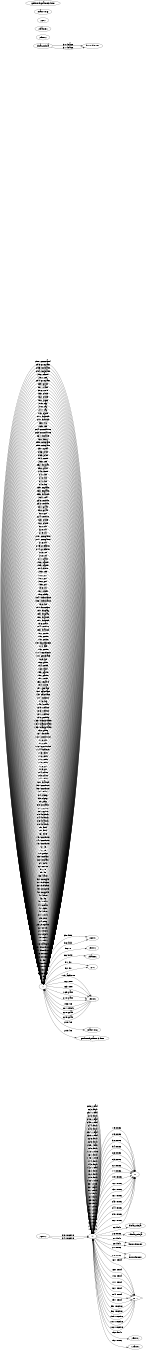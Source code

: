 digraph "DATA_EXEC/Dofloo-SyscallParty.dot" {
rankdir="LR"
size="9"
fixedsize="false"
splines="true"
nodesep=0.3
ranksep=0
fontsize=10
overlap="scalexy"
engine= "neato"
	"'*'" [node_type=file shape=ellipse]
	"'*'" [node_type=file shape=ellipse]
	"*" -> "*" [label="1: be"]
	"'*'" [node_type=file shape=ellipse]
	"'*'" [node_type=file shape=ellipse]
	"*" -> "*" [label="2: be"]
	"'*'" [node_type=file shape=ellipse]
	"'*'" [node_type=file shape=ellipse]
	"*" -> "*" [label="3: spread"]
	"'*'" [node_type=file shape=ellipse]
	"'*'" [node_type=file shape=ellipse]
	"*" -> "*" [label="4: force"]
	"'*'" [node_type=file shape=ellipse]
	"'*'" [node_type=file shape=ellipse]
	"*" -> "*" [label="7: distribute"]
	"'*'" [node_type=file shape=ellipse]
	"'*'" [node_type=file shape=ellipse]
	"*" -> "*" [label="8: distribute"]
	"'*'" [node_type=file shape=ellipse]
	"'*'" [node_type=file shape=ellipse]
	"*" -> "*" [label="9: be"]
	"'*'" [node_type=file shape=ellipse]
	"'*'" [node_type=file shape=ellipse]
	"*" -> "*" [label="12: extend"]
	"'*'" [node_type=file shape=ellipse]
	"'*'" [node_type=file shape=ellipse]
	"*" -> "*" [label="13: extend"]
	"'*'" [node_type=file shape=ellipse]
	"'*'" [node_type=file shape=ellipse]
	"*" -> "*" [label="14: distribute"]
	"'*'" [node_type=file shape=ellipse]
	"'*'" [node_type=file shape=ellipse]
	"*" -> "*" [label="15: distribute"]
	"'*'" [node_type=file shape=ellipse]
	"'*'" [node_type=file shape=ellipse]
	"*" -> "*" [label="16: change"]
	"'*'" [node_type=file shape=ellipse]
	"'*'" [node_type=file shape=ellipse]
	"*" -> "*" [label="17: start"]
	"'*'" [node_type=file shape=ellipse]
	"'*'" [node_type=file shape=ellipse]
	"*" -> "*" [label="18: start"]
	"'*'" [node_type=Process shape=box]
	"'*'" [node_type=Process shape=box]
	"'*'" -> "'*'" [label="19: fork"]
	"'*'" [node_type=Process shape=box]
	".*\*" [node_type=File shape=ellipse]
	"'*'" -> ".*\*" [label="19: exec"]
	"'*'" [node_type=file shape=ellipse]
	"'*'" [node_type=file shape=ellipse]
	"*" -> "*" [label="20: think"]
	"'*'" [node_type=file shape=ellipse]
	"'*'" [node_type=file shape=ellipse]
	"*" -> "*" [label="21: think"]
	"'*'" [node_type=file shape=ellipse]
	"'*'" [node_type=file shape=ellipse]
	"*" -> "*" [label="22: cover"]
	"'*'" [node_type=file shape=ellipse]
	"'*'" [node_type=file shape=ellipse]
	"*" -> "*" [label="23: program"]
	"'*'" [node_type=file shape=ellipse]
	"'*'" [node_type=file shape=ellipse]
	"*" -> "*" [label="24: see"]
	"'*'" [node_type=file shape=ellipse]
	"'*'" [node_type=file shape=ellipse]
	"*" -> "*" [label="25: see"]
	"'*'" [node_type=Process shape=box]
	"'binary.ninja'" [node_type=Process shape=box]
	"'*'" -> "'binary.ninja'" [label="26: fork"]
	"'*'" [node_type=Process shape=box]
	".*\binary.ninja" [node_type=File shape=ellipse]
	"'*'" -> ".*\binary.ninja" [label="26: exec"]
	"'*'" [node_type=Process shape=box]
	"'linux.die.net'" [node_type=Process shape=box]
	"'*'" -> "'linux.die.net'" [label="27: fork"]
	"'*'" [node_type=Process shape=box]
	".*\linux.die.net" [node_type=File shape=ellipse]
	"'*'" -> ".*\linux.die.net" [label="27: exec"]
	"'*'" [node_type=Process shape=box]
	"'linux.die.net'" [node_type=Process shape=box]
	"'*'" -> "'linux.die.net'" [label="28: fork"]
	"'*'" [node_type=Process shape=box]
	".*\linux.die.net" [node_type=File shape=ellipse]
	"'*'" -> ".*\linux.die.net" [label="28: exec"]
	"'*'" [node_type=Process shape=box]
	"'*'" [node_type=Process shape=box]
	"'*'" -> "'*'" [label="29: fork"]
	"'*'" [node_type=Process shape=box]
	".*\*" [node_type=File shape=ellipse]
	"'*'" -> ".*\*" [label="29: exec"]
	"'linux.die.net'" [node_type=file shape=ellipse]
	"'binary.ninja'" [node_type=file shape=ellipse]
	"binary.ninja" -> "linux.die.net" [label="30: ltrace"]
	"'linux.die.net'" [node_type=file shape=ellipse]
	"'binary.ninja'" [node_type=file shape=ellipse]
	"binary.ninja" -> "linux.die.net" [label="31: ltrace"]
	"'*'" [node_type=Process shape=box]
	"'*'" [node_type=Process shape=box]
	"'*'" -> "'*'" [label="32: fork"]
	"'*'" [node_type=Process shape=box]
	".*\*" [node_type=File shape=ellipse]
	"'*'" -> ".*\*" [label="32: exec"]
	"'/-gnu-/'" [node_type=file shape=diamond]
	"'*'" [node_type=Process shape=box]
	"'/-gnu-/'" -> "'*'" [label="33: receive"]
	"'/-gnu-/'" [node_type=file shape=diamond]
	"'*'" [node_type=Process shape=box]
	"'/-gnu-/'" -> "'*'" [label="34: receive"]
	"'/-gnu-/'" [node_type=file shape=ellipse]
	"'*'" [node_type=file shape=ellipse]
	"*" -> "/-gnu-/" [label="35: link"]
	"'/-gnu-/'" [node_type=file shape=ellipse]
	"'*'" [node_type=file shape=ellipse]
	"*" -> "/-gnu-/" [label="36: link"]
	"'*'" [node_type=file shape=ellipse]
	"'*'" [node_type=file shape=ellipse]
	"*" -> "*" [label="37: work"]
	"'*'" [node_type=file shape=ellipse]
	"'*'" [node_type=file shape=ellipse]
	"*" -> "*" [label="40: have"]
	"'*'" [node_type=file shape=ellipse]
	"'*'" [node_type=file shape=ellipse]
	"*" -> "*" [label="41: link"]
	"'*'" [node_type=file shape=ellipse]
	"'*'" [node_type=file shape=ellipse]
	"*" -> "*" [label="44: mean"]
	"'*'" [node_type=file shape=ellipse]
	"'*'" [node_type=file shape=ellipse]
	"*" -> "*" [label="45: mean"]
	"'*'" [node_type=file shape=ellipse]
	"'*'" [node_type=file shape=ellipse]
	"*" -> "*" [label="46: be"]
	"'*'" [node_type=file shape=ellipse]
	"'*'" [node_type=file shape=ellipse]
	"*" -> "*" [label="47: have"]
	"'*'" [node_type=file shape=ellipse]
	"'*'" [node_type=file shape=ellipse]
	"*" -> "*" [label="48: compile"]
	"'*'" [node_type=file shape=ellipse]
	"'*'" [node_type=file shape=ellipse]
	"*" -> "*" [label="49: compile"]
	"'*'" [node_type=file shape=ellipse]
	"'*'" [node_type=file shape=ellipse]
	"*" -> "*" [label="50: indicate"]
	"'*'" [node_type=file shape=ellipse]
	"'*'" [node_type=file shape=ellipse]
	"*" -> "*" [label="51: indicate"]
	"'*'" [node_type=file shape=ellipse]
	"'*'" [node_type=file shape=ellipse]
	"*" -> "*" [label="52: compile"]
	"'*'" [node_type=file shape=ellipse]
	"'*'" [node_type=file shape=ellipse]
	"*" -> "*" [label="53: have"]
	"'*'" [node_type=Process shape=box]
	"'*'" [node_type=Process shape=box]
	"'*'" -> "'*'" [label="54: fork"]
	"'*'" [node_type=Process shape=box]
	".*\*" [node_type=File shape=ellipse]
	"'*'" -> ".*\*" [label="54: exec"]
	"'*'" [node_type=file shape=ellipse]
	"'*'" [node_type=file shape=ellipse]
	"*" -> "*" [label="55: be"]
	"'/-four-/'" [node_type=file shape=ellipse]
	"'*'" [node_type=file shape=ellipse]
	"*" -> "/-four-/" [label="56: 's"]
	"'*'" [node_type=file shape=ellipse]
	"'*'" [node_type=file shape=ellipse]
	"*" -> "*" [label="57: 's"]
	"'*'" [node_type=file shape=ellipse]
	"'*'" [node_type=Process shape=box]
	"'*'" -> "'*'" [label="58: write"]
	"'*'" [node_type=file shape=ellipse]
	"'*'" [node_type=Process shape=box]
	"'*'" -> "'*'" [label="59: write"]
	"'*'" [node_type=file shape=ellipse]
	"'*'" [node_type=Process shape=box]
	"'*'" -> "'*'" [label="60: write"]
	"'*'" [node_type=file shape=ellipse]
	"'*'" [node_type=Process shape=box]
	"'*'" -> "'*'" [label="61: write"]
	"'*'" [node_type=file shape=ellipse]
	"'*'" [node_type=file shape=ellipse]
	"*" -> "*" [label="62: serve"]
	"'*'" [node_type=Process shape=box]
	"'*'" [node_type=Process shape=box]
	"'*'" -> "'*'" [label="63: fork"]
	"'*'" [node_type=Process shape=box]
	".*\*" [node_type=File shape=ellipse]
	"'*'" -> ".*\*" [label="63: exec"]
	"'*'" [node_type=file shape=ellipse]
	"'*'" [node_type=file shape=ellipse]
	"*" -> "*" [label="64: hold"]
	"'*'" [node_type=Process shape=box]
	"'*'" [node_type=Process shape=box]
	"'*'" -> "'*'" [label="65: fork"]
	"'*'" [node_type=Process shape=box]
	".*\*" [node_type=File shape=ellipse]
	"'*'" -> ".*\*" [label="65: exec"]
	"'/-frame-/'" [node_type=file shape=ellipse]
	"'*'" [node_type=file shape=ellipse]
	"*" -> "/-frame-/" [label="66: hold"]
	"'*'" [node_type=Process shape=box]
	"'*'" [node_type=Process shape=box]
	"'*'" -> "'*'" [label="67: fork"]
	"'*'" [node_type=Process shape=box]
	".*\*" [node_type=File shape=ellipse]
	"'*'" -> ".*\*" [label="67: exec"]
	"'*'" [node_type=file shape=ellipse]
	"'*'" [node_type=file shape=ellipse]
	"*" -> "*" [label="68: remain"]
	"'*'" [node_type=file shape=ellipse]
	"'*'" [node_type=file shape=ellipse]
	"*" -> "*" [label="69: remain"]
	"'*'" [node_type=file shape=ellipse]
	"'*'" [node_type=file shape=ellipse]
	"*" -> "*" [label="70: point"]
	"'*'" [node_type=file shape=ellipse]
	"'*'" [node_type=file shape=ellipse]
	"*" -> "*" [label="71: 're"]
	"'*'" [node_type=file shape=ellipse]
	"'*'" [node_type=file shape=ellipse]
	"*" -> "*" [label="72: 're"]
	"'*'" [node_type=file shape=ellipse]
	"'*'" [node_type=file shape=ellipse]
	"*" -> "*" [label="73: continue"]
	"'*'" [node_type=file shape=ellipse]
	"'*'" [node_type=file shape=ellipse]
	"*" -> "*" [label="74: continue"]
	"'*'" [node_type=file shape=ellipse]
	"'*'" [node_type=file shape=ellipse]
	"*" -> "*" [label="75: continue"]
	"'*'" [node_type=file shape=ellipse]
	"'*'" [node_type=file shape=ellipse]
	"*" -> "*" [label="76: dive"]
	"'*'" [node_type=Process shape=box]
	"'*'" [node_type=Process shape=box]
	"'*'" -> "'*'" [label="77: fork"]
	"'*'" [node_type=Process shape=box]
	".*\*" [node_type=File shape=ellipse]
	"'*'" -> ".*\*" [label="77: exec"]
	"'*'" [node_type=file shape=ellipse]
	"'*'" [node_type=file shape=ellipse]
	"*" -> "*" [label="78: find"]
	"'*'" [node_type=file shape=ellipse]
	"'*'" [node_type=file shape=ellipse]
	"*" -> "*" [label="79: find"]
	"'*'" [node_type=file shape=ellipse]
	"'*'" [node_type=file shape=ellipse]
	"*" -> "*" [label="80: branch"]
	"'*'" [node_type=file shape=ellipse]
	"'*'" [node_type=Process shape=box]
	"'*'" -> "'*'" [label="81: 'read'"]
	"'*'" [node_type=file shape=ellipse]
	"'*'" [node_type=Process shape=box]
	"'*'" -> "'*'" [label="82: 'read'"]
	"'*'" [node_type=file shape=ellipse]
	"'*'" [node_type=file shape=ellipse]
	"*" -> "*" [label="83: branch"]
	"'*'" [node_type=file shape=ellipse]
	"'*'" [node_type=file shape=ellipse]
	"*" -> "*" [label="84: branch"]
	"'*'" [node_type=file shape=ellipse]
	"'*'" [node_type=file shape=ellipse]
	"*" -> "*" [label="85: branch"]
	"'*'" [node_type=file shape=ellipse]
	"'*'" [node_type=file shape=ellipse]
	"*" -> "*" [label="86: return"]
	"'*'" [node_type=file shape=ellipse]
	"'*'" [node_type=file shape=ellipse]
	"*" -> "*" [label="87: return"]
	"'*'" [node_type=file shape=ellipse]
	"'*'" [node_type=Process shape=box]
	"'*'" -> "'*'" [label="88: write"]
	"'*'" [node_type=file shape=ellipse]
	"'*'" [node_type=file shape=ellipse]
	"*" -> "*" [label="89: contain"]
	"'*'" [node_type=file shape=ellipse]
	"'*'" [node_type=file shape=ellipse]
	"*" -> "*" [label="90: pass"]
	"'/-ps-/'" [node_type=file shape=ellipse]
	"'*'" [node_type=file shape=ellipse]
	"*" -> "/-ps-/" [label="91: do"]
	"'/-ps-/'" [node_type=file shape=ellipse]
	"'*'" [node_type=file shape=ellipse]
	"*" -> "/-ps-/" [label="92: do"]
	"'*'" [node_type=file shape=ellipse]
	"'*'" [node_type=file shape=ellipse]
	"*" -> "*" [label="93: sleep"]
	"'*'" [node_type=file shape=ellipse]
	"'*'" [node_type=file shape=ellipse]
	"*" -> "*" [label="94: sleep"]
	" IP '*'" [node_type=file shape=diamond]
	"'*'" [node_type=Process shape=box]
	" IP '*'" -> "'*'" [label="95: receive"]
	" IP '*'" [node_type=file shape=diamond]
	"'*'" [node_type=Process shape=box]
	" IP '*'" -> "'*'" [label="96: receive"]
	"'*'" [node_type=file shape=ellipse]
	"'*'" [node_type=file shape=ellipse]
	"*" -> "*" [label="97: exist"]
	"'*'" [node_type=file shape=ellipse]
	"'*'" [node_type=file shape=ellipse]
	"*" -> "*" [label="98: continue"]
	"'*'" [node_type=file shape=ellipse]
	"'*'" [node_type=file shape=ellipse]
	"*" -> "*" [label="99: continue"]
	"'*'" [node_type=file shape=ellipse]
	"'*'" [node_type=file shape=ellipse]
	"*" -> "*" [label="100: branch"]
	"'*'" [node_type=file shape=ellipse]
	"'*'" [node_type=file shape=ellipse]
	"*" -> "*" [label="101: exit"]
	"'*'" [node_type=file shape=ellipse]
	"'*'" [node_type=Process shape=box]
	"'*'" -> "'*'" [label="102: write"]
	"'*'" [node_type=file shape=ellipse]
	"'*'" [node_type=file shape=ellipse]
	"*" -> "*" [label="103: shut"]
	"'*'" [node_type=file shape=ellipse]
	"'*'" [node_type=file shape=ellipse]
	"*" -> "*" [label="104: shut"]
	"'*'" [node_type=file shape=ellipse]
	"'*'" [node_type=file shape=ellipse]
	"*" -> "*" [label="105: go"]
	"'*'" [node_type=file shape=ellipse]
	"'*'" [node_type=file shape=ellipse]
	"*" -> "*" [label="106: go"]
	"'*'" [node_type=file shape=ellipse]
	"'*'" [node_type=file shape=ellipse]
	"*" -> "*" [label="110: exit"]
	"'*'" [node_type=file shape=ellipse]
	"'*'" [node_type=file shape=ellipse]
	"*" -> "*" [label="111: exit"]
	"'*'" [node_type=file shape=ellipse]
	"'*'" [node_type=file shape=ellipse]
	"*" -> "*" [label="112: exit"]
	"'*'" [node_type=file shape=ellipse]
	"'*'" [node_type=file shape=ellipse]
	"*" -> "*" [label="113: exit"]
	"'*'" [node_type=file shape=ellipse]
	"'*'" [node_type=file shape=ellipse]
	"*" -> "*" [label="114: achieve"]
	"'/-first-/'" [node_type=file shape=ellipse]
	"'*'" [node_type=file shape=ellipse]
	"*" -> "/-first-/" [label="115: achieve"]
	"'*'" [node_type=file shape=ellipse]
	"'*'" [node_type=file shape=ellipse]
	"*" -> "*" [label="116: overwrite"]
	"'*'" [node_type=file shape=ellipse]
	"'*'" [node_type=file shape=ellipse]
	"*" -> "*" [label="117: do"]
	"'*'" [node_type=file shape=ellipse]
	"'*'" [node_type=file shape=ellipse]
	"*" -> "*" [label="118: do"]
	"'*'" [node_type=Process shape=box]
	"'*'" [node_type=Process shape=box]
	"'*'" -> "'*'" [label="119: fork"]
	"'*'" [node_type=Process shape=box]
	".*\*" [node_type=File shape=ellipse]
	"'*'" -> ".*\*" [label="119: exec"]
	"'*'" [node_type=file shape=ellipse]
	"'*'" [node_type=file shape=ellipse]
	"*" -> "*" [label="121: construct"]
	"'*'" [node_type=Process shape=box]
	"'*'" [node_type=Process shape=box]
	"'*'" -> "'*'" [label="122: fork"]
	"'*'" [node_type=Process shape=box]
	".*\*" [node_type=File shape=ellipse]
	"'*'" -> ".*\*" [label="122: exec"]
	"'*'" [node_type=Process shape=box]
	"'*'" [node_type=Process shape=box]
	"'*'" -> "'*'" [label="130: fork"]
	"'*'" [node_type=Process shape=box]
	".*\*" [node_type=File shape=ellipse]
	"'*'" -> ".*\*" [label="130: exec"]
	"'*'" [node_type=file shape=ellipse]
	"'*'" [node_type=file shape=ellipse]
	"*" -> "*" [label="131: format"]
	"'*'" [node_type=file shape=ellipse]
	"'*'" [node_type=file shape=ellipse]
	"*" -> "*" [label="132: pass"]
	"'*'" [node_type=file shape=ellipse]
	"'*'" [node_type=file shape=ellipse]
	"*" -> "*" [label="133: manipulate"]
	"'*'" [node_type=file shape=ellipse]
	"'*'" [node_type=file shape=ellipse]
	"*" -> "*" [label="134: manipulate"]
	"'*'" [node_type=file shape=ellipse]
	"'*'" [node_type=file shape=ellipse]
	"*" -> "*" [label="135: manipulate"]
	"'*'" [node_type=file shape=ellipse]
	"'*'" [node_type=file shape=ellipse]
	"*" -> "*" [label="136: reside"]
	"'*'" [node_type=file shape=ellipse]
	"'*'" [node_type=file shape=ellipse]
	"*" -> "*" [label="137: utilise"]
	"'*'" [node_type=file shape=ellipse]
	"'*'" [node_type=file shape=ellipse]
	"*" -> "*" [label="138: utilise"]
	"'*'" [node_type=file shape=ellipse]
	"'*'" [node_type=file shape=ellipse]
	"*" -> "*" [label="139: utilise"]
	"'*'" [node_type=file shape=ellipse]
	"'*'" [node_type=Process shape=box]
	"'*'" -> "'*'" [label="142: 'read'"]
	"'*'" [node_type=Process shape=box]
	"'*'" [node_type=Process shape=box]
	"'*'" -> "'*'" [label="143: fork"]
	"'*'" [node_type=Process shape=box]
	"'*'" [node_type=Process shape=box]
	"'*'" -> "'*'" [label="144: fork"]
	"'*'" [node_type=file shape=ellipse]
	"'*'" [node_type=file shape=ellipse]
	"*" -> "*" [label="145: break"]
	"'*'" [node_type=file shape=ellipse]
	"'*'" [node_type=file shape=ellipse]
	"*" -> "*" [label="146: be"]
	"'*'" [node_type=file shape=ellipse]
	"'*'" [node_type=file shape=ellipse]
	"*" -> "*" [label="147: inherit"]
	"'*'" [node_type=file shape=ellipse]
	"'*'" [node_type=Process shape=box]
	"'*'" -> "'*'" [label="148: write"]
	"'*'" [node_type=file shape=ellipse]
	"'*'" [node_type=file shape=ellipse]
	"*" -> "*" [label="149: calculate"]
	"'*'" [node_type=file shape=ellipse]
	"'*'" [node_type=file shape=ellipse]
	"*" -> "*" [label="150: calculate"]
	"'*'" [node_type=file shape=ellipse]
	"'*'" [node_type=file shape=ellipse]
	"*" -> "*" [label="151: iterate"]
	"'*'" [node_type=Process shape=box]
	"'/-first-/'" [node_type=Process shape=box]
	"'*'" -> "'/-first-/'" [label="152: fork"]
	"'*'" [node_type=Process shape=box]
	".*\/-first-/" [node_type=File shape=ellipse]
	"'*'" -> ".*\/-first-/" [label="152: exec"]
	"'*'" [node_type=file shape=ellipse]
	"'/-first-/'" [node_type=file shape=ellipse]
	"/-first-/" -> "*" [label="153: be"]
	"'*'" [node_type=file shape=ellipse]
	"'*'" [node_type=file shape=ellipse]
	"*" -> "*" [label="154: note"]
	" IP '*'" [node_type=file shape=diamond]
	"'*'" [node_type=Process shape=box]
	" IP '*'" -> "'*'" [label="155: receive"]
	"'*'" [node_type=file shape=ellipse]
	"'*'" [node_type=file shape=ellipse]
	"*" -> "*" [label="156: regard"]
	"'*'" [node_type=file shape=ellipse]
	"'*'" [node_type=file shape=ellipse]
	"*" -> "*" [label="157: seek"]
	"'*'" [node_type=file shape=ellipse]
	"'*'" [node_type=file shape=ellipse]
	"*" -> "*" [label="158: parse"]
	"'*'" [node_type=file shape=ellipse]
	"'*'" [node_type=file shape=ellipse]
	"*" -> "*" [label="159: parse"]
	"'*'" [node_type=file shape=ellipse]
	"'*'" [node_type=file shape=ellipse]
	"*" -> "*" [label="160: find"]
	"'*'" [node_type=Process shape=box]
	"'*'" [node_type=Process shape=box]
	"'*'" -> "'*'" [label="161: fork"]
	"'*'" [node_type=Process shape=box]
	".*\*" [node_type=File shape=ellipse]
	"'*'" -> ".*\*" [label="161: exec"]
	"'/-first-/'" [node_type=file shape=ellipse]
	"'*'" [node_type=file shape=ellipse]
	"*" -> "/-first-/" [label="162: see"]
	"'/-first-/'" [node_type=file shape=ellipse]
	"'*'" [node_type=file shape=ellipse]
	"*" -> "/-first-/" [label="163: see"]
	"'*'" [node_type=file shape=ellipse]
	"'*'" [node_type=file shape=ellipse]
	"*" -> "*" [label="164: seed"]
	"'/-first-/'" [node_type=file shape=ellipse]
	"'*'" [node_type=file shape=ellipse]
	"*" -> "/-first-/" [label="165: pass"]
	"'*'" [node_type=file shape=ellipse]
	"'*'" [node_type=file shape=ellipse]
	"*" -> "*" [label="166: pass"]
	" IP '*'" [shape=diamond]
	"'*'" [shape=box]
	"'*'" -> " IP '*'" [label="167: send"]
	" IP '*'" [shape=diamond]
	"'*'" [shape=box]
	"'*'" -> " IP '*'" [label="168: send"]
	"'*'" [node_type=file shape=ellipse]
	"'*'" [node_type=file shape=ellipse]
	"*" -> "*" [label="169: be"]
	"'*'" [node_type=file shape=ellipse]
	"'*'" [node_type=file shape=ellipse]
	"*" -> "*" [label="170: generate"]
	"'*'" [node_type=file shape=ellipse]
	"'*'" [node_type=file shape=ellipse]
	"*" -> "*" [label="171: represent"]
	"'*'" [node_type=file shape=ellipse]
	"'*'" [node_type=Process shape=box]
	"'*'" -> "'*'" [label="172: write"]
	"'*'" [node_type=file shape=ellipse]
	"'*'" [node_type=file shape=ellipse]
	"*" -> "*" [label="173: come"]
	"'*'" [node_type=file shape=ellipse]
	"'*'" [node_type=file shape=ellipse]
	"*" -> "*" [label="174: fail"]
	"'*'" [node_type=file shape=ellipse]
	"'*'" [node_type=file shape=ellipse]
	"*" -> "*" [label="175: implement"]
	" IP '*'" [shape=diamond]
	"'*'" [shape=box]
	"'*'" -> " IP '*'" [label="176: send"]
	" IP '*'" [shape=diamond]
	"'*'" [shape=box]
	"'*'" -> " IP '*'" [label="177: send"]
	"'*'" [node_type=file shape=ellipse]
	"'*'" [node_type=file shape=ellipse]
	"*" -> "*" [label="178: come"]
	"'*'" [node_type=file shape=ellipse]
	"'*'" [node_type=file shape=ellipse]
	"*" -> "*" [label="179: come"]
	"'*'" [node_type=file shape=ellipse]
	"'*'" [node_type=file shape=ellipse]
	"*" -> "*" [label="180: come"]
	" IP '*'" [node_type=file shape=diamond]
	"'*'" [node_type=Process shape=box]
	" IP '*'" -> "'*'" [label="181: receive"]
	" IP '*'" [node_type=file shape=diamond]
	"'*'" [node_type=Process shape=box]
	" IP '*'" -> "'*'" [label="182: receive"]
	"'*'" [node_type=file shape=ellipse]
	"'*'" [node_type=file shape=ellipse]
	"*" -> "*" [label="183: branch"]
	"'*'" [node_type=file shape=ellipse]
	"'*'" [node_type=file shape=ellipse]
	"*" -> "*" [label="184: return"]
	"'*'" [node_type=Process shape=box]
	"'*'" [node_type=Process shape=box]
	"'*'" -> "'*'" [label="185: fork"]
	"'*'" [node_type=file shape=ellipse]
	"'*'" [node_type=file shape=ellipse]
	"*" -> "*" [label="186: start"]
	"'*'" [node_type=file shape=ellipse]
	"'*'" [node_type=file shape=ellipse]
	"*" -> "*" [label="187: branch"]
	"'*'" [node_type=file shape=ellipse]
	"'*'" [node_type=file shape=ellipse]
	"*" -> "*" [label="188: branch"]
	"'*'" [node_type=file shape=ellipse]
	"'*'" [node_type=file shape=ellipse]
	"*" -> "*" [label="189: display"]
	"'*'" [node_type=file shape=ellipse]
	"'*'" [node_type=file shape=ellipse]
	"*" -> "*" [label="190: display"]
	"'*'" [node_type=file shape=ellipse]
	"'*'" [node_type=file shape=ellipse]
	"*" -> "*" [label="191: function"]
	"'*'" [node_type=file shape=ellipse]
	"'*'" [node_type=file shape=ellipse]
	"*" -> "*" [label="192: be"]
	"'*'" [node_type=file shape=ellipse]
	"'*'" [node_type=file shape=ellipse]
	"*" -> "*" [label="193: obfuscate"]
	"'*'" [node_type=file shape=ellipse]
	"'*'" [node_type=file shape=ellipse]
	"*" -> "*" [label="194: obfuscate"]
	"'*'" [node_type=file shape=ellipse]
	"'*'" [node_type=Process shape=box]
	"'*'" -> "'*'" [label="195: 'load'"]
	"'*'" [node_type=file shape=ellipse]
	"'*'" [node_type=file shape=ellipse]
	"*" -> "*" [label="196: shift"]
	"'*'" [node_type=file shape=ellipse]
	"'*'" [node_type=file shape=ellipse]
	"*" -> "*" [label="197: shift"]
	"'*'" [node_type=file shape=ellipse]
	"'*'" [node_type=file shape=ellipse]
	"*" -> "*" [label="198: do"]
	"'*'" [node_type=file shape=ellipse]
	"'*'" [node_type=file shape=ellipse]
	"*" -> "*" [label="199: put"]
	"'*'" [node_type=file shape=ellipse]
	"'*'" [node_type=file shape=ellipse]
	"*" -> "*" [label="200: put"]
	"'*'" [node_type=file shape=ellipse]
	"'*'" [node_type=file shape=ellipse]
	"*" -> "*" [label="201: put"]
	"'*'" [node_type=file shape=ellipse]
	"'*'" [node_type=file shape=ellipse]
	"*" -> "*" [label="202: put"]
	"'*'" [node_type=file shape=ellipse]
	"'*'" [node_type=file shape=ellipse]
	"*" -> "*" [label="203: see"]
	"'*'" [node_type=file shape=ellipse]
	"'*'" [node_type=file shape=ellipse]
	"*" -> "*" [label="204: have"]
	"'*'" [node_type=file shape=ellipse]
	"'*'" [node_type=file shape=ellipse]
	"*" -> "*" [label="205: name"]
	"'*'" [node_type=file shape=ellipse]
	"'*'" [node_type=file shape=ellipse]
	"*" -> "*" [label="206: name"]
	"'*'" [node_type=file shape=ellipse]
	"'/-first-/'" [node_type=file shape=ellipse]
	"/-first-/" -> "*" [label="207: think"]
	"'man7.org'" [node_type=file shape=ellipse]
	"'*'" [node_type=file shape=ellipse]
	"*" -> "man7.org" [label="208: be"]
	"'gethostbyname.3.htm'" [node_type=file shape=ellipse]
	"'*'" [node_type=file shape=ellipse]
	"*" -> "gethostbyname.3.htm" [label="209: be"]
	"'/-first-/'" [node_type=file shape=ellipse]
	"'*'" [node_type=file shape=ellipse]
	"*" -> "/-first-/" [label="210: pass"]
	"'*'" [node_type=file shape=ellipse]
	"'*'" [node_type=file shape=ellipse]
	"*" -> "*" [label="211: pass"]
	"'*'" [node_type=file shape=ellipse]
	"'*'" [node_type=file shape=ellipse]
	"*" -> "*" [label="212: os"]
	"'*'" [node_type=file shape=ellipse]
	"'*'" [node_type=file shape=ellipse]
	"*" -> "*" [label="213: os"]
	"'*'" [node_type=file shape=ellipse]
	"'*'" [node_type=file shape=ellipse]
	"*" -> "*" [label="214: preform"]
	"'*'" [node_type=file shape=ellipse]
	"'*'" [node_type=file shape=ellipse]
	"*" -> "*" [label="215: preform"]
	"'*'" [node_type=file shape=ellipse]
	"'*'" [node_type=file shape=ellipse]
	"*" -> "*" [label="216: do"]
	"'*'" [node_type=file shape=ellipse]
	"'*'" [node_type=file shape=ellipse]
	"*" -> "*" [label="217: complete"]
	"'*'" [node_type=file shape=ellipse]
	"'*'" [node_type=file shape=ellipse]
	"*" -> "*" [label="218: complete"]
	"'*'" [node_type=file shape=ellipse]
	"'*'" [node_type=file shape=ellipse]
	"*" -> "*" [label="219: do"]
	"'*'" [node_type=file shape=ellipse]
	"'*'" [node_type=file shape=ellipse]
	"*" -> "*" [label="220: do"]
	"'*'" [node_type=file shape=ellipse]
	"'*'" [node_type=file shape=ellipse]
	"*" -> "*" [label="221: do"]
	"'*'" [node_type=file shape=ellipse]
	"'*'" [node_type=file shape=ellipse]
	"*" -> "*" [label="222: close"]
	"'*'" [node_type=file shape=ellipse]
	"'*'" [node_type=file shape=ellipse]
	"*" -> "*" [label="223: close"]
	"'*'" [node_type=file shape=ellipse]
	"'*'" [node_type=file shape=ellipse]
	"*" -> "*" [label="224: return"]
	"'*'" [node_type=Process shape=box]
	"'*'" [node_type=Process shape=box]
	"'*'" -> "'*'" [label="225: fork"]
	"'*'" [node_type=Process shape=box]
	"'*'" [node_type=Process shape=box]
	"'*'" -> "'*'" [label="226: fork"]
	"'*'" [node_type=file shape=ellipse]
	"'*'" [node_type=file shape=ellipse]
	"*" -> "*" [label="227: go"]
	"'*'" [node_type=file shape=ellipse]
	"'/-first-/'" [node_type=file shape=ellipse]
	"/-first-/" -> "*" [label="228: grab"]
	"'*'" [node_type=file shape=ellipse]
	"'/-first-/'" [node_type=file shape=ellipse]
	"/-first-/" -> "*" [label="229: grab"]
	"'*'" [node_type=file shape=ellipse]
	"'*'" [node_type=file shape=ellipse]
	"*" -> "*" [label="230: grab"]
	"'*'" [node_type=file shape=ellipse]
	"'*'" [node_type=file shape=ellipse]
	"*" -> "*" [label="231: grab"]
	"'*'" [node_type=file shape=ellipse]
	"'*'" [node_type=file shape=ellipse]
	"*" -> "*" [label="232: reside"]
	"'*'" [node_type=file shape=ellipse]
	"'*'" [node_type=file shape=ellipse]
	"*" -> "*" [label="233: reside"]
	"'*'" [node_type=file shape=ellipse]
	"'*'" [node_type=file shape=ellipse]
	"*" -> "*" [label="234: will"]
	"'*'" [node_type=file shape=ellipse]
	"'*'" [node_type=file shape=ellipse]
	"*" -> "*" [label="235: branch"]
	"'*'" [node_type=file shape=ellipse]
	"'*'" [node_type=Process shape=box]
	"'*'" -> "'*'" [label="236: 'read'"]
	"'*'" [node_type=file shape=ellipse]
	"'*'" [node_type=Process shape=box]
	"'*'" -> "'*'" [label="237: 'read'"]
	"'*'" [node_type=file shape=ellipse]
	"'*'" [node_type=file shape=ellipse]
	"*" -> "*" [label="238: explain"]
	"'*'" [node_type=file shape=ellipse]
	"'*'" [node_type=file shape=ellipse]
	"*" -> "*" [label="239: explain"]
	"'*'" [node_type=file shape=ellipse]
	"'*'" [node_type=file shape=ellipse]
	"*" -> "*" [label="240: be"]
	"'*'" [node_type=file shape=ellipse]
	"'*'" [node_type=file shape=ellipse]
	"*" -> "*" [label="241: be"]
	"'*'" [node_type=file shape=ellipse]
	"'*'" [node_type=file shape=ellipse]
	"*" -> "*" [label="242: be"]
	"'*'" [node_type=Process shape=box]
	"'*'" [node_type=Process shape=box]
	"'*'" -> "'*'" [label="243: fork"]
	"'*'" [node_type=Process shape=box]
	".*\*" [node_type=File shape=ellipse]
	"'*'" -> ".*\*" [label="243: exec"]
	"'*'" [node_type=Process shape=box]
	"'*'" [node_type=Process shape=box]
	"'*'" -> "'*'" [label="244: fork"]
	"'*'" [node_type=Process shape=box]
	".*\*" [node_type=File shape=ellipse]
	"'*'" -> ".*\*" [label="244: exec"]
	"'*'" [node_type=file shape=ellipse]
	"'*'" [node_type=Process shape=box]
	"'*'" -> "'*'" [label="245: 'read'"]
	"'*'" [node_type=file shape=ellipse]
	"'*'" [node_type=Process shape=box]
	"'*'" -> "'*'" [label="246: 'read'"]
	"'*'" [node_type=file shape=ellipse]
	"'*'" [node_type=file shape=ellipse]
	"*" -> "*" [label="247: hit"]
	"'*'" [node_type=Process shape=box]
	"'*'" [node_type=Process shape=box]
	"'*'" -> "'*'" [label="248: fork"]
	"'*'" [node_type=Process shape=box]
	".*\*" [node_type=File shape=ellipse]
	"'*'" -> ".*\*" [label="248: exec"]
	"'*'" [node_type=file shape=ellipse]
	"'*'" [node_type=file shape=ellipse]
	"*" -> "*" [label="249: free"]
	"'*'" [node_type=file shape=ellipse]
	"'*'" [node_type=file shape=ellipse]
	"*" -> "*" [label="250: pass"]
	"'*'" [node_type=file shape=ellipse]
	"'*'" [node_type=Process shape=box]
	"'*'" -> "'*'" [label="251: 'read'"]
	"'*'" [node_type=file shape=ellipse]
	"'*'" [node_type=file shape=ellipse]
	"*" -> "*" [label="252: format"]
	"'*'" [node_type=file shape=ellipse]
	"'*'" [node_type=file shape=ellipse]
	"*" -> "*" [label="253: see"]
	"'*'" [node_type=file shape=ellipse]
	"'*'" [node_type=file shape=ellipse]
	"*" -> "*" [label="254: seem"]
	"'*'" [node_type=file shape=ellipse]
	"'*'" [node_type=file shape=ellipse]
	"*" -> "*" [label="255: joke"]
	"'*'" [node_type=file shape=ellipse]
	"'*'" [node_type=file shape=ellipse]
	"*" -> "*" [label="256: joke"]
	"'*'" [node_type=file shape=ellipse]
	"'*'" [node_type=file shape=ellipse]
	"*" -> "*" [label="257: spell"]
	"'*'" [node_type=file shape=ellipse]
	"'*'" [node_type=file shape=ellipse]
	"*" -> "*" [label="258: mitigate"]
	"'*'" [node_type=file shape=ellipse]
	"'*'" [node_type=file shape=ellipse]
	"*" -> "*" [label="259: mitigate"]
	"'*'" [node_type=file shape=ellipse]
	"'*'" [node_type=file shape=ellipse]
	"*" -> "*" [label="260: know"]
	"'*'" [node_type=file shape=ellipse]
	"'*'" [node_type=file shape=ellipse]
	"*" -> "*" [label="261: incline"]
	"'*'" [node_type=Process shape=box]
	"'*'" [node_type=Process shape=box]
	"'*'" -> "'*'" [label="262: fork"]
	"'*'" [node_type=Process shape=box]
	".*\*" [node_type=File shape=ellipse]
	"'*'" -> ".*\*" [label="262: exec"]
	"'*'" [node_type=file shape=ellipse]
	"'*'" [node_type=file shape=ellipse]
	"*" -> "*" [label="263: contribute"]
	"'*'" [node_type=file shape=ellipse]
	"'*'" [node_type=file shape=ellipse]
	"*" -> "*" [label="264: contribute"]
	"'*'" [node_type=file shape=ellipse]
	"'*'" [node_type=file shape=ellipse]
	"*" -> "*" [label="265: see"]
	"'*'" [node_type=file shape=ellipse]
	"'*'" [node_type=file shape=ellipse]
	"*" -> "*" [label="266: try"]
	" IP '*'" [shape=diamond]
	"'*'" [shape=box]
	"'*'" -> " IP '*'" [label="267: send"]
	"'*'" [node_type=file shape=ellipse]
	"'*'" [node_type=file shape=ellipse]
	"*" -> "*" [label="270: branch"]
	"'*'" [node_type=file shape=ellipse]
	"'*'" [node_type=file shape=ellipse]
	"*" -> "*" [label="271: branch"]
	"'*'" [node_type=file shape=ellipse]
	"'*'" [node_type=file shape=ellipse]
	"*" -> "*" [label="273: close"]
	"'*'" [node_type=file shape=ellipse]
	"'*'" [node_type=file shape=ellipse]
	"*" -> "*" [label="277: say"]
	"'*'" [node_type=file shape=ellipse]
	"'*'" [node_type=file shape=ellipse]
	"*" -> "*" [label="278: say"]
	"'*'" [node_type=file shape=ellipse]
	"'*'" [node_type=file shape=ellipse]
	"*" -> "*" [label="279: say"]
	"'*'" [node_type=file shape=ellipse]
	"'*'" [node_type=file shape=ellipse]
	"*" -> "*" [label="280: jump"]
	"'*'" [node_type=file shape=ellipse]
	"'*'" [node_type=file shape=ellipse]
	"*" -> "*" [label="282: close"]
	"'*'" [node_type=file shape=ellipse]
	"'*'" [node_type=file shape=ellipse]
	"*" -> "*" [label="283: close"]
	" IP '*'" [shape=diamond]
	"'*'" [shape=box]
	"'*'" -> " IP '*'" [label="284: send"]
	"'*'" [node_type=file shape=ellipse]
	"'*'" [node_type=Process shape=box]
	"'*'" -> "'*'" [label="285: 'read'"]
	"'*'" [node_type=file shape=ellipse]
	"'*'" [node_type=file shape=ellipse]
	"*" -> "*" [label="286: zero"]
	"'*'" [node_type=file shape=ellipse]
	"'*'" [node_type=file shape=ellipse]
	"*" -> "*" [label="287: want"]
	"'*'" [node_type=file shape=ellipse]
	"'*'" [node_type=file shape=ellipse]
	"*" -> "*" [label="289: print"]
	"'*'" [node_type=file shape=ellipse]
	"'*'" [node_type=file shape=ellipse]
	"*" -> "*" [label="290: program"]
	"'*'" [node_type=file shape=ellipse]
	"'*'" [node_type=file shape=ellipse]
	"*" -> "*" [label="291: see"]
	"'*'" [node_type=file shape=ellipse]
	"'*'" [node_type=file shape=ellipse]
	"*" -> "*" [label="292: name"]
	"'*'" [node_type=file shape=ellipse]
	"'*'" [node_type=file shape=ellipse]
	"*" -> "*" [label="294: indicate"]
	"'*'" [node_type=file shape=ellipse]
	"'*'" [node_type=file shape=ellipse]
	"*" -> "*" [label="295: indicate"]
	"'*'" [node_type=file shape=ellipse]
	"'*'" [node_type=file shape=ellipse]
	"*" -> "*" [label="296: program"]
	" IP '*'" [shape=diamond]
	"'*'" [shape=box]
	"'*'" -> " IP '*'" [label="297: send"]
	"'*'" [node_type=file shape=ellipse]
	"'*'" [node_type=file shape=ellipse]
	"*" -> "*" [label="298: command"]
}
